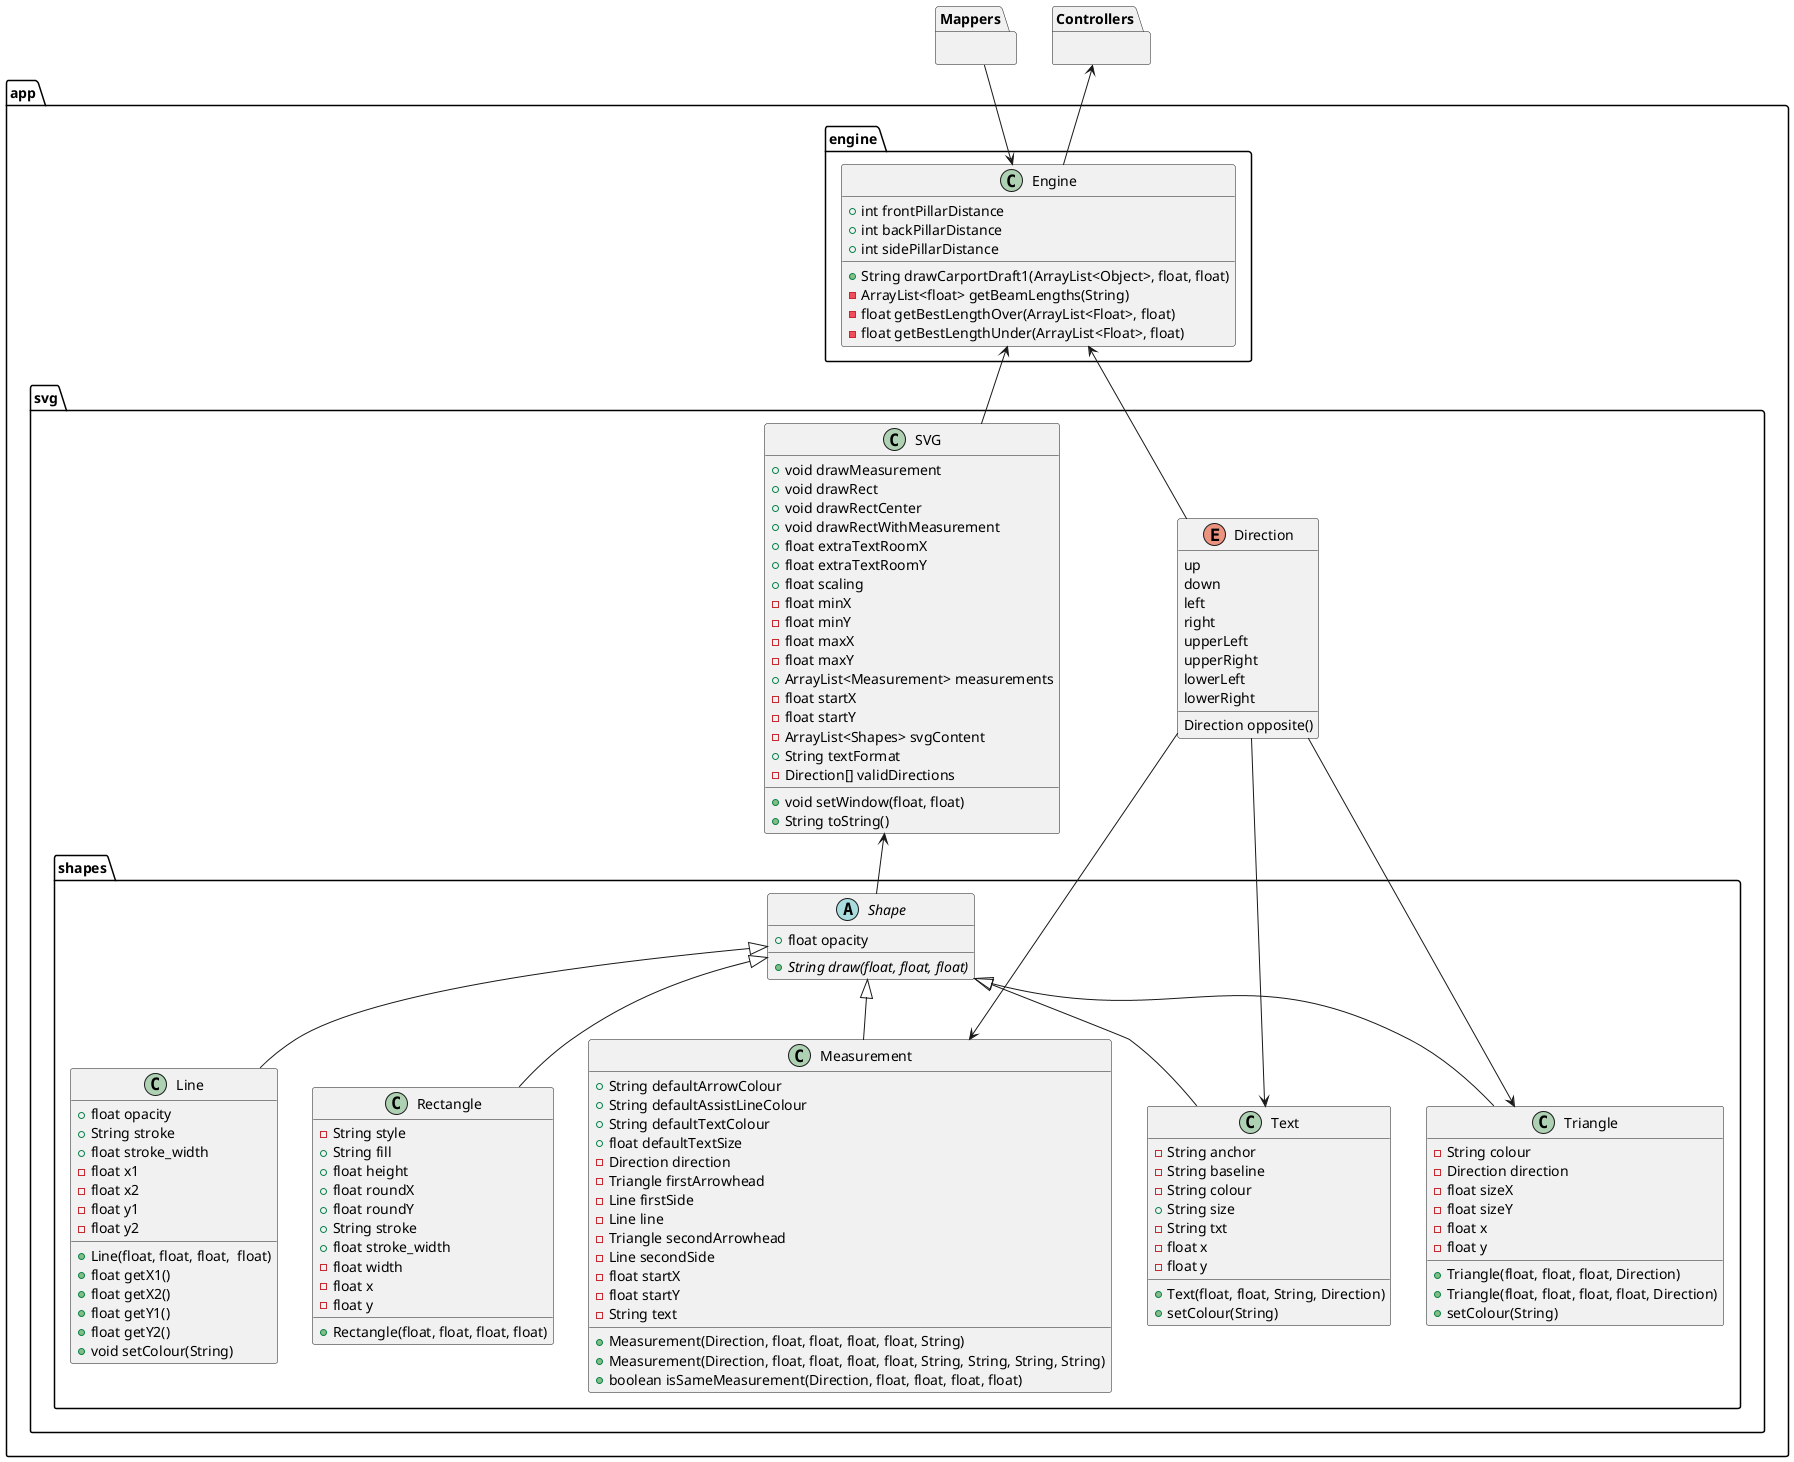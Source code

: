 @startuml
'https://plantuml.com/class-diagram

package Mappers {}
package Controllers {}
package app.svg.shapes {
    abstract class Shape {
        + float opacity
        + {abstract} String draw(float, float, float)
    }
    class Line Extends Shape {
        + Line(float, float, float,  float)
        + float getX1()
        + float getX2()
        + float getY1()
        + float getY2()
        + void setColour(String)
        + float opacity
        + String stroke
        + float stroke_width
        - float x1
        - float x2
        - float y1
        - float y2
    }
    class Rectangle Extends Shape {
        + Rectangle(float, float, float, float)
        - String style
        + String fill
        + float height
        + float roundX
        + float roundY
        + String stroke
        + float stroke_width
        - float width
        - float x
        - float y
    }
    class Text Extends Shape {
        + Text(float, float, String, Direction)
        + setColour(String)
        - String anchor
        - String baseline
        - String colour
        + String size
        - String txt
        - float x
        - float y
    }
    class Triangle Extends Shape {
        + Triangle(float, float, float, Direction)
        + Triangle(float, float, float, float, Direction)
        + setColour(String)
        - String colour
        - Direction direction
        - float sizeX
        - float sizeY
        - float x
        - float y
    }
    class Measurement Extends Shape {
        + Measurement(Direction, float, float, float, float, String)
        + Measurement(Direction, float, float, float, float, String, String, String, String)
        + boolean isSameMeasurement(Direction, float, float, float, float)
        + String defaultArrowColour
        + String defaultAssistLineColour
        + String defaultTextColour
        + float defaultTextSize
        - Direction direction
        - Triangle firstArrowhead
        - Line firstSide
        - Line line
        - Triangle secondArrowhead
        - Line secondSide
        - float startX
        - float startY
        - String text
    }
}
package app.svg {
    enum Direction {
        up
        down
        left
        right
        upperLeft
        upperRight
        lowerLeft
        lowerRight
        Direction opposite()
    }
    class SVG {
        + void setWindow(float, float)
        + void drawMeasurement
        + void drawRect
        + void drawRectCenter
        + void drawRectWithMeasurement
        + String toString()
        + float extraTextRoomX
        + float extraTextRoomY
        + float scaling
        - float minX
        - float minY
        - float maxX
        - float maxY
        + ArrayList<Measurement> measurements
        - float startX
        - float startY
        - ArrayList<Shapes> svgContent
        + String textFormat
        - Direction[] validDirections
    }
}
package app.engine {
    class Engine {
        + String drawCarportDraft1(ArrayList<Object>, float, float)
        - ArrayList<float> getBeamLengths(String)
        - float getBestLengthOver(ArrayList<Float>, float)
        - float getBestLengthUnder(ArrayList<Float>, float)
        + int frontPillarDistance
        + int backPillarDistance
        + int sidePillarDistance
    }
}

Mappers --> Engine
Controllers <-- Engine
SVG -up-> Engine
SVG <-- Shape
Direction ---> Triangle
Direction --> Measurement
Direction --> Text
Engine <-- Direction

@enduml